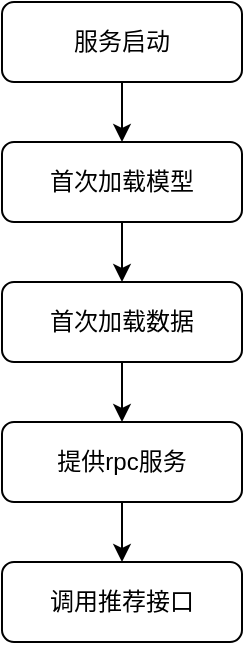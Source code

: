 <mxfile version="12.5.1" type="github">
  <diagram id="C5RBs43oDa-KdzZeNtuy" name="Page-1">
    <mxGraphModel dx="1424" dy="612" grid="1" gridSize="10" guides="1" tooltips="1" connect="1" arrows="1" fold="1" page="0" pageScale="1" pageWidth="827" pageHeight="1169" math="0" shadow="0">
      <root>
        <mxCell id="WIyWlLk6GJQsqaUBKTNV-0"/>
        <mxCell id="WIyWlLk6GJQsqaUBKTNV-1" parent="WIyWlLk6GJQsqaUBKTNV-0"/>
        <mxCell id="x9i2Ew7nr8Oet3fRfoYk-3" value="" style="edgeStyle=orthogonalEdgeStyle;rounded=0;orthogonalLoop=1;jettySize=auto;html=1;" edge="1" parent="WIyWlLk6GJQsqaUBKTNV-1" source="x9i2Ew7nr8Oet3fRfoYk-1" target="x9i2Ew7nr8Oet3fRfoYk-2">
          <mxGeometry relative="1" as="geometry"/>
        </mxCell>
        <mxCell id="x9i2Ew7nr8Oet3fRfoYk-1" value="服务启动" style="rounded=1;whiteSpace=wrap;html=1;fontSize=12;glass=0;strokeWidth=1;shadow=0;" vertex="1" parent="WIyWlLk6GJQsqaUBKTNV-1">
          <mxGeometry x="-190" y="80" width="120" height="40" as="geometry"/>
        </mxCell>
        <mxCell id="x9i2Ew7nr8Oet3fRfoYk-5" value="" style="edgeStyle=orthogonalEdgeStyle;rounded=0;orthogonalLoop=1;jettySize=auto;html=1;" edge="1" parent="WIyWlLk6GJQsqaUBKTNV-1" source="x9i2Ew7nr8Oet3fRfoYk-2" target="x9i2Ew7nr8Oet3fRfoYk-4">
          <mxGeometry relative="1" as="geometry"/>
        </mxCell>
        <mxCell id="x9i2Ew7nr8Oet3fRfoYk-2" value="首次加载模型" style="rounded=1;whiteSpace=wrap;html=1;fontSize=12;glass=0;strokeWidth=1;shadow=0;" vertex="1" parent="WIyWlLk6GJQsqaUBKTNV-1">
          <mxGeometry x="-190" y="150" width="120" height="40" as="geometry"/>
        </mxCell>
        <mxCell id="x9i2Ew7nr8Oet3fRfoYk-7" value="" style="edgeStyle=orthogonalEdgeStyle;rounded=0;orthogonalLoop=1;jettySize=auto;html=1;" edge="1" parent="WIyWlLk6GJQsqaUBKTNV-1" source="x9i2Ew7nr8Oet3fRfoYk-4" target="x9i2Ew7nr8Oet3fRfoYk-6">
          <mxGeometry relative="1" as="geometry"/>
        </mxCell>
        <mxCell id="x9i2Ew7nr8Oet3fRfoYk-4" value="首次加载数据" style="rounded=1;whiteSpace=wrap;html=1;fontSize=12;glass=0;strokeWidth=1;shadow=0;" vertex="1" parent="WIyWlLk6GJQsqaUBKTNV-1">
          <mxGeometry x="-190" y="220" width="120" height="40" as="geometry"/>
        </mxCell>
        <mxCell id="x9i2Ew7nr8Oet3fRfoYk-14" style="edgeStyle=orthogonalEdgeStyle;rounded=0;orthogonalLoop=1;jettySize=auto;html=1;exitX=0.5;exitY=1;exitDx=0;exitDy=0;entryX=0.5;entryY=0;entryDx=0;entryDy=0;" edge="1" parent="WIyWlLk6GJQsqaUBKTNV-1" source="x9i2Ew7nr8Oet3fRfoYk-6" target="x9i2Ew7nr8Oet3fRfoYk-9">
          <mxGeometry relative="1" as="geometry"/>
        </mxCell>
        <mxCell id="x9i2Ew7nr8Oet3fRfoYk-6" value="提供rpc服务" style="rounded=1;whiteSpace=wrap;html=1;fontSize=12;glass=0;strokeWidth=1;shadow=0;" vertex="1" parent="WIyWlLk6GJQsqaUBKTNV-1">
          <mxGeometry x="-190" y="290" width="120" height="40" as="geometry"/>
        </mxCell>
        <mxCell id="x9i2Ew7nr8Oet3fRfoYk-9" value="调用推荐接口" style="rounded=1;whiteSpace=wrap;html=1;fontSize=12;glass=0;strokeWidth=1;shadow=0;" vertex="1" parent="WIyWlLk6GJQsqaUBKTNV-1">
          <mxGeometry x="-190" y="360" width="120" height="40" as="geometry"/>
        </mxCell>
      </root>
    </mxGraphModel>
  </diagram>
</mxfile>
